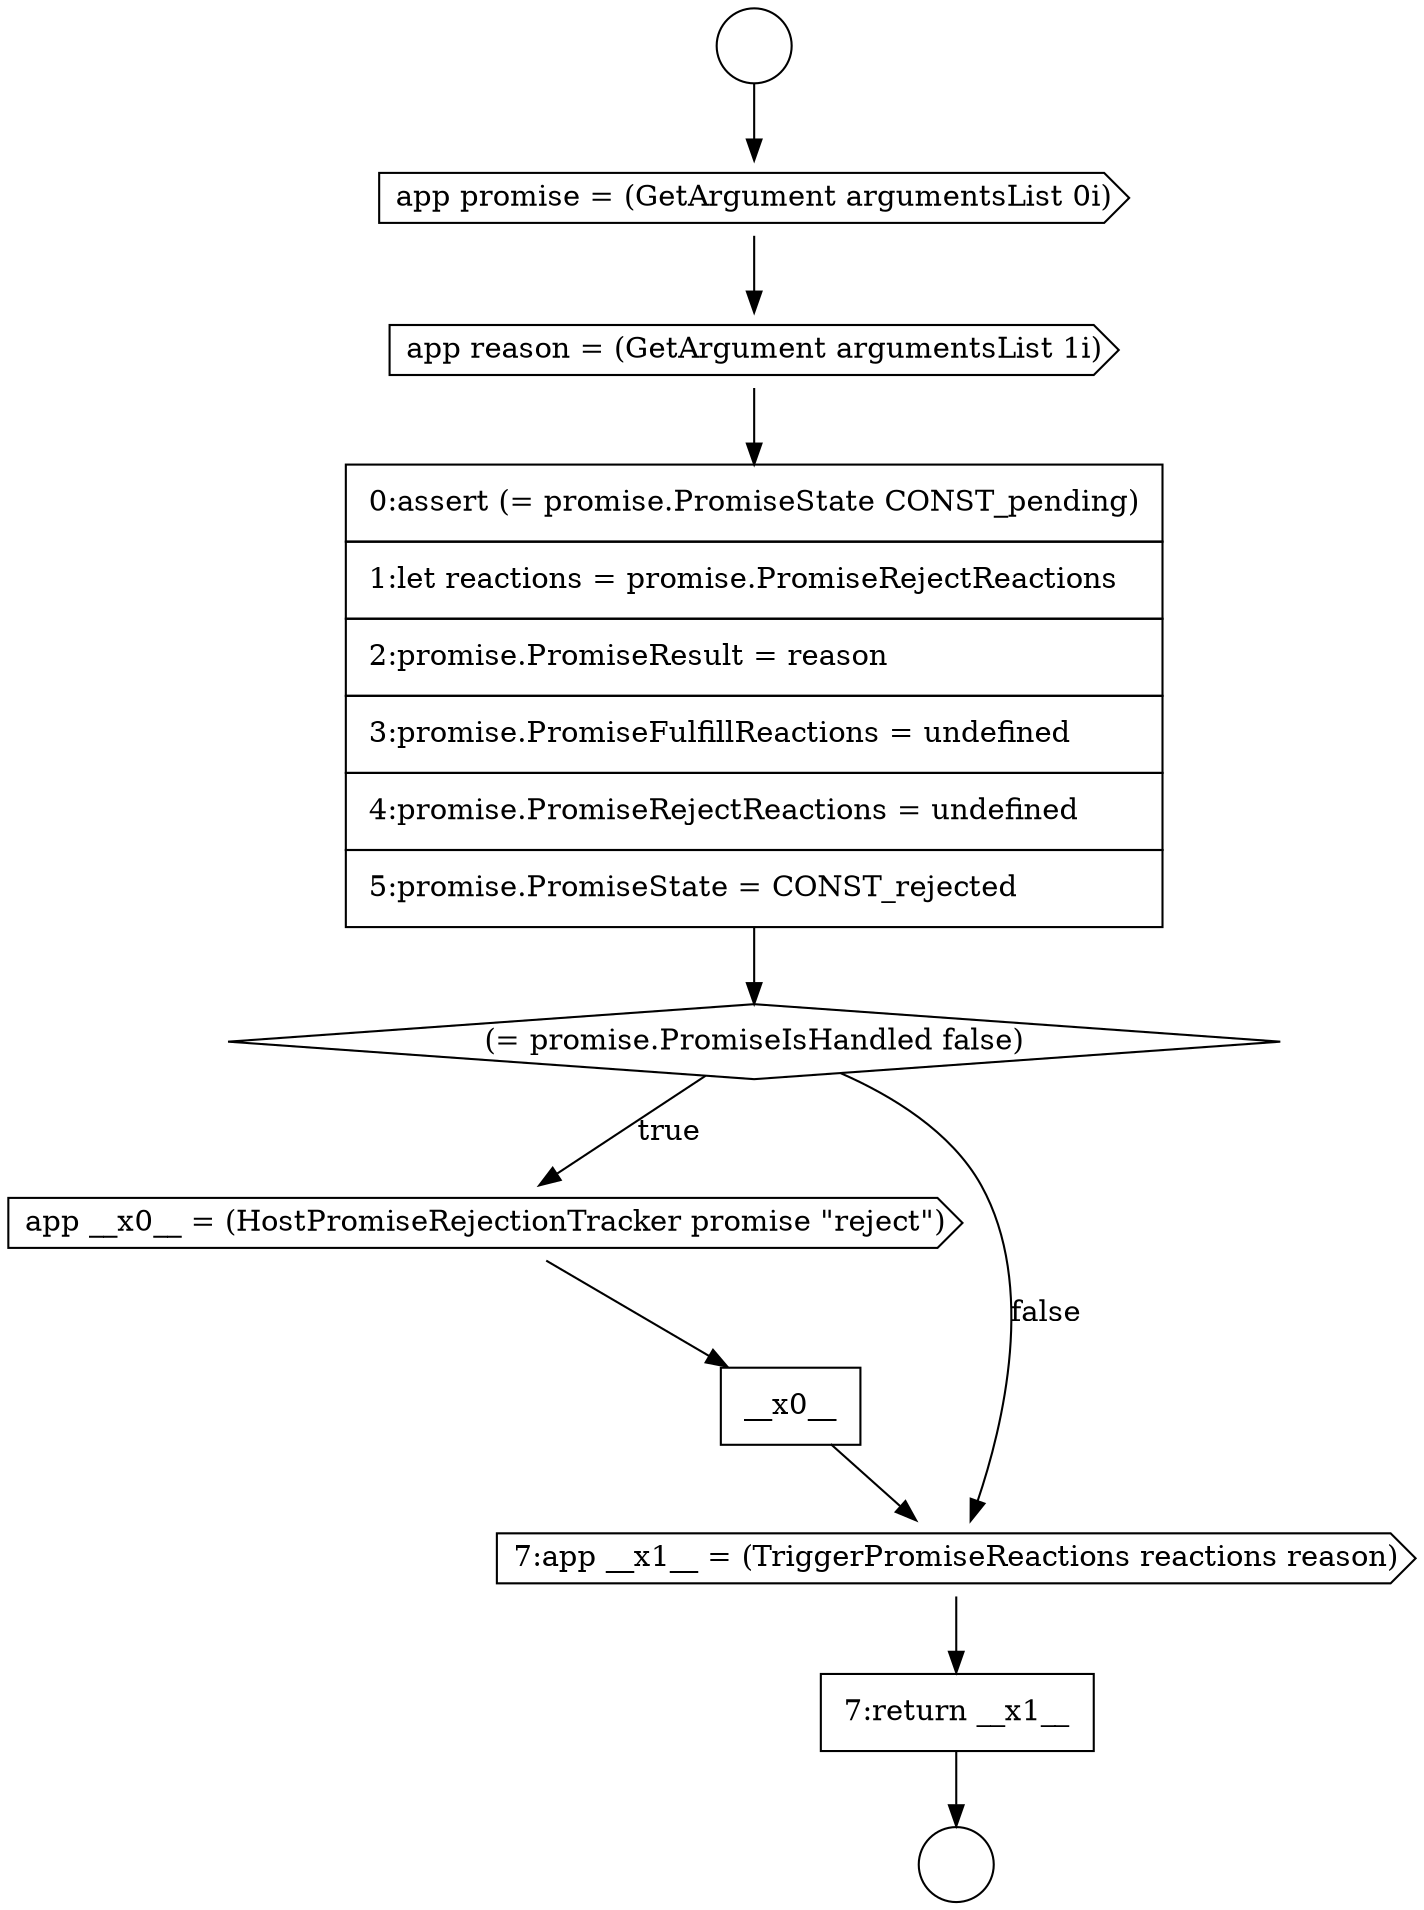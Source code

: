 digraph {
  node18233 [shape=cds, label=<<font color="black">app reason = (GetArgument argumentsList 1i)</font>> color="black" fillcolor="white" style=filled]
  node18236 [shape=cds, label=<<font color="black">app __x0__ = (HostPromiseRejectionTracker promise &quot;reject&quot;)</font>> color="black" fillcolor="white" style=filled]
  node18232 [shape=cds, label=<<font color="black">app promise = (GetArgument argumentsList 0i)</font>> color="black" fillcolor="white" style=filled]
  node18239 [shape=none, margin=0, label=<<font color="black">
    <table border="0" cellborder="1" cellspacing="0" cellpadding="10">
      <tr><td align="left">7:return __x1__</td></tr>
    </table>
  </font>> color="black" fillcolor="white" style=filled]
  node18235 [shape=diamond, label=<<font color="black">(= promise.PromiseIsHandled false)</font>> color="black" fillcolor="white" style=filled]
  node18238 [shape=cds, label=<<font color="black">7:app __x1__ = (TriggerPromiseReactions reactions reason)</font>> color="black" fillcolor="white" style=filled]
  node18230 [shape=circle label=" " color="black" fillcolor="white" style=filled]
  node18234 [shape=none, margin=0, label=<<font color="black">
    <table border="0" cellborder="1" cellspacing="0" cellpadding="10">
      <tr><td align="left">0:assert (= promise.PromiseState CONST_pending)</td></tr>
      <tr><td align="left">1:let reactions = promise.PromiseRejectReactions</td></tr>
      <tr><td align="left">2:promise.PromiseResult = reason</td></tr>
      <tr><td align="left">3:promise.PromiseFulfillReactions = undefined</td></tr>
      <tr><td align="left">4:promise.PromiseRejectReactions = undefined</td></tr>
      <tr><td align="left">5:promise.PromiseState = CONST_rejected</td></tr>
    </table>
  </font>> color="black" fillcolor="white" style=filled]
  node18237 [shape=none, margin=0, label=<<font color="black">
    <table border="0" cellborder="1" cellspacing="0" cellpadding="10">
      <tr><td align="left">__x0__</td></tr>
    </table>
  </font>> color="black" fillcolor="white" style=filled]
  node18231 [shape=circle label=" " color="black" fillcolor="white" style=filled]
  node18239 -> node18231 [ color="black"]
  node18230 -> node18232 [ color="black"]
  node18235 -> node18236 [label=<<font color="black">true</font>> color="black"]
  node18235 -> node18238 [label=<<font color="black">false</font>> color="black"]
  node18236 -> node18237 [ color="black"]
  node18238 -> node18239 [ color="black"]
  node18237 -> node18238 [ color="black"]
  node18234 -> node18235 [ color="black"]
  node18233 -> node18234 [ color="black"]
  node18232 -> node18233 [ color="black"]
}
